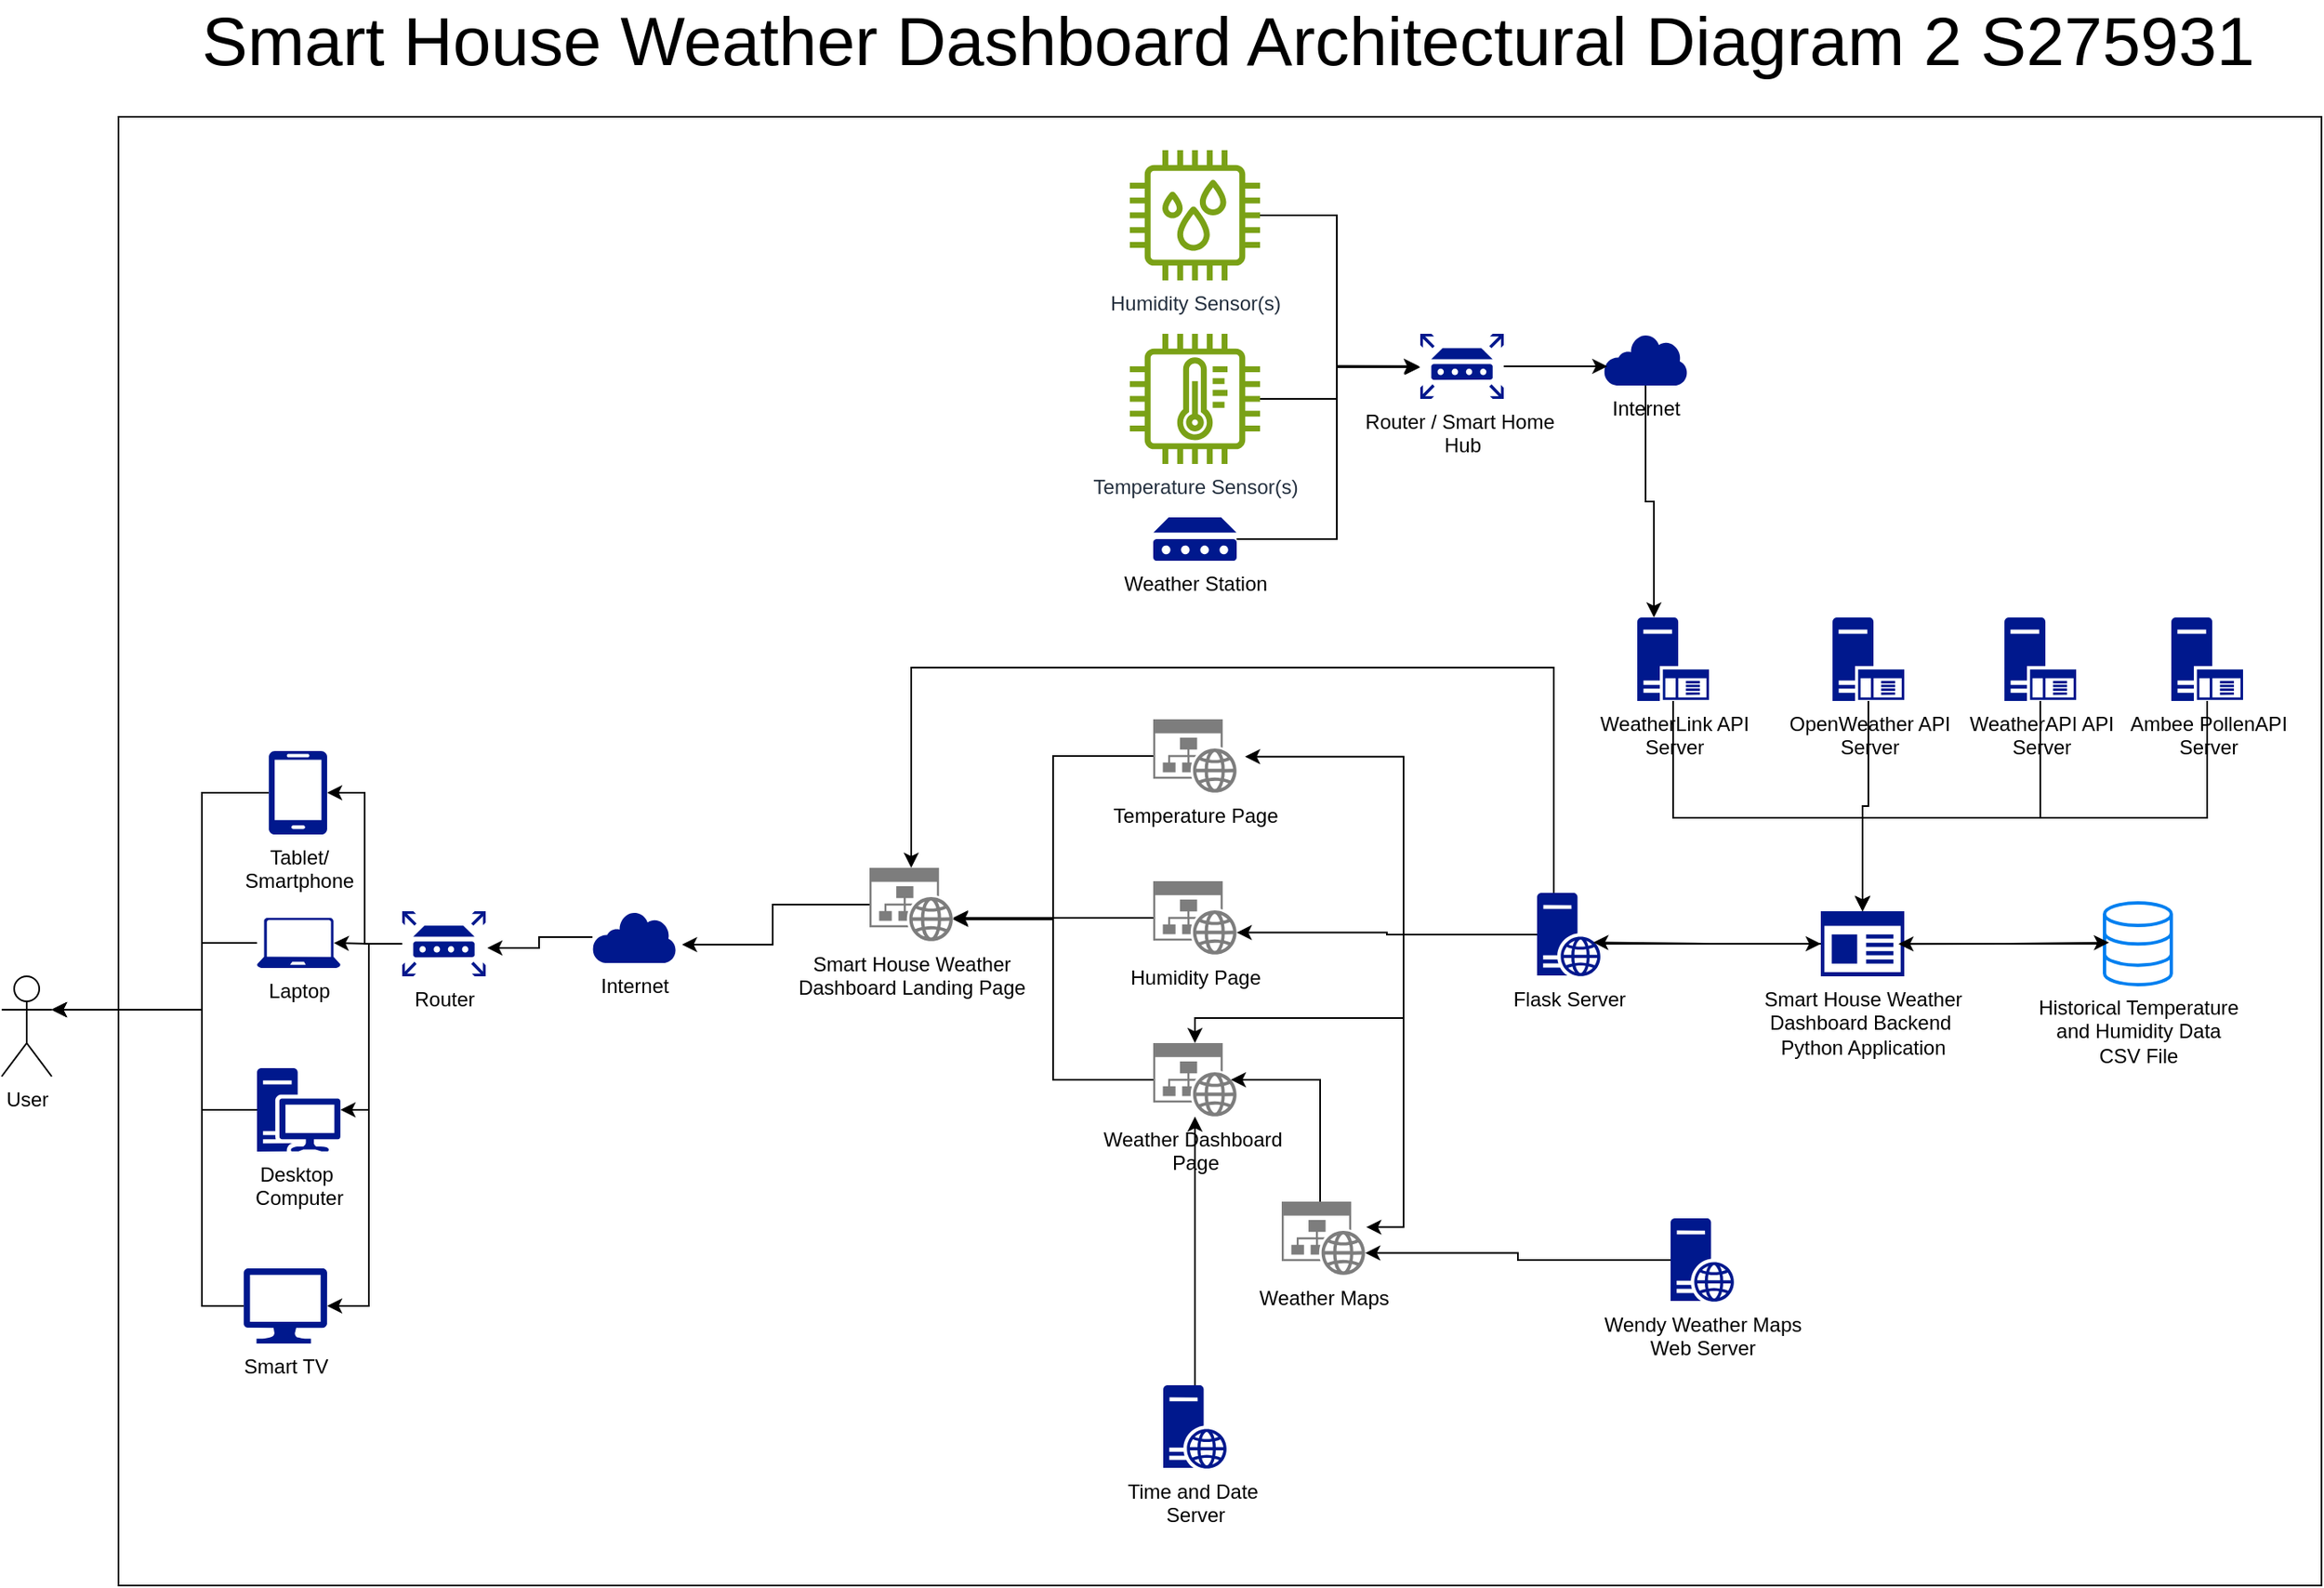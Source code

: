 <mxfile version="26.0.7">
  <diagram name="Page-1" id="_Xoi6zamnw9QiFEGak09">
    <mxGraphModel dx="1744" dy="2345" grid="1" gridSize="10" guides="1" tooltips="1" connect="1" arrows="1" fold="1" page="1" pageScale="1" pageWidth="827" pageHeight="1169" math="0" shadow="0">
      <root>
        <mxCell id="0" />
        <mxCell id="1" parent="0" />
        <mxCell id="aUqoTs66XzENocyxt4pz-77" value="" style="rounded=0;whiteSpace=wrap;html=1;fillColor=none;" parent="1" vertex="1">
          <mxGeometry x="130" y="-150" width="1320" height="880" as="geometry" />
        </mxCell>
        <mxCell id="aUqoTs66XzENocyxt4pz-1" value="&lt;font style=&quot;font-size: 41px;&quot;&gt;Smart House Weather Dashboard Architectural Diagram 2 S275931&lt;/font&gt;" style="text;html=1;align=center;verticalAlign=middle;whiteSpace=wrap;rounded=0;" parent="1" vertex="1">
          <mxGeometry x="140" y="-210" width="1310" height="30" as="geometry" />
        </mxCell>
        <mxCell id="aUqoTs66XzENocyxt4pz-2" value="User" style="shape=umlActor;verticalLabelPosition=bottom;verticalAlign=top;html=1;outlineConnect=0;" parent="1" vertex="1">
          <mxGeometry x="60" y="365" width="30" height="60" as="geometry" />
        </mxCell>
        <mxCell id="aUqoTs66XzENocyxt4pz-3" value="Smart House Weather&lt;div&gt;Dashboard Landing Page&lt;/div&gt;" style="sketch=0;aspect=fixed;pointerEvents=1;shadow=0;dashed=0;html=1;strokeColor=none;labelPosition=center;verticalLabelPosition=bottom;verticalAlign=top;align=center;shape=mxgraph.mscae.enterprise.website_generic;fillColor=#7D7D7D;" parent="1" vertex="1">
          <mxGeometry x="580" y="300" width="50" height="44" as="geometry" />
        </mxCell>
        <mxCell id="aUqoTs66XzENocyxt4pz-4" value="Tablet/&lt;div&gt;Smartphone&lt;/div&gt;" style="sketch=0;aspect=fixed;pointerEvents=1;shadow=0;dashed=0;html=1;strokeColor=none;labelPosition=center;verticalLabelPosition=bottom;verticalAlign=top;align=center;fillColor=#00188D;shape=mxgraph.azure.mobile" parent="1" vertex="1">
          <mxGeometry x="220" y="230" width="35" height="50" as="geometry" />
        </mxCell>
        <mxCell id="aUqoTs66XzENocyxt4pz-5" value="Laptop" style="sketch=0;aspect=fixed;pointerEvents=1;shadow=0;dashed=0;html=1;strokeColor=none;labelPosition=center;verticalLabelPosition=bottom;verticalAlign=top;align=center;fillColor=#00188D;shape=mxgraph.azure.laptop" parent="1" vertex="1">
          <mxGeometry x="213" y="330" width="50" height="30" as="geometry" />
        </mxCell>
        <mxCell id="aUqoTs66XzENocyxt4pz-57" style="edgeStyle=orthogonalEdgeStyle;rounded=0;orthogonalLoop=1;jettySize=auto;html=1;entryX=1;entryY=0.333;entryDx=0;entryDy=0;entryPerimeter=0;" parent="1" source="aUqoTs66XzENocyxt4pz-6" target="aUqoTs66XzENocyxt4pz-2" edge="1">
          <mxGeometry relative="1" as="geometry">
            <mxPoint x="90" y="390" as="targetPoint" />
            <Array as="points">
              <mxPoint x="180" y="445" />
              <mxPoint x="180" y="385" />
            </Array>
          </mxGeometry>
        </mxCell>
        <mxCell id="aUqoTs66XzENocyxt4pz-6" value="Desktop&amp;nbsp;&lt;div&gt;Computer&lt;/div&gt;" style="sketch=0;aspect=fixed;pointerEvents=1;shadow=0;dashed=0;html=1;strokeColor=none;labelPosition=center;verticalLabelPosition=bottom;verticalAlign=top;align=center;fillColor=#00188D;shape=mxgraph.mscae.enterprise.workstation_client" parent="1" vertex="1">
          <mxGeometry x="213" y="420" width="50" height="50" as="geometry" />
        </mxCell>
        <mxCell id="aUqoTs66XzENocyxt4pz-7" value="Router" style="sketch=0;aspect=fixed;pointerEvents=1;shadow=0;dashed=0;html=1;strokeColor=none;labelPosition=center;verticalLabelPosition=bottom;verticalAlign=top;align=center;fillColor=#00188D;shape=mxgraph.mscae.enterprise.router" parent="1" vertex="1">
          <mxGeometry x="300" y="326" width="50" height="39" as="geometry" />
        </mxCell>
        <mxCell id="aUqoTs66XzENocyxt4pz-8" value="Internet" style="sketch=0;aspect=fixed;pointerEvents=1;shadow=0;dashed=0;html=1;strokeColor=none;labelPosition=center;verticalLabelPosition=bottom;verticalAlign=top;align=center;fillColor=#00188D;shape=mxgraph.mscae.enterprise.internet" parent="1" vertex="1">
          <mxGeometry x="414" y="326" width="50" height="31" as="geometry" />
        </mxCell>
        <mxCell id="aUqoTs66XzENocyxt4pz-9" value="Temperature Page" style="sketch=0;aspect=fixed;pointerEvents=1;shadow=0;dashed=0;html=1;strokeColor=none;labelPosition=center;verticalLabelPosition=bottom;verticalAlign=top;align=center;shape=mxgraph.mscae.enterprise.website_generic;fillColor=#7D7D7D;" parent="1" vertex="1">
          <mxGeometry x="750" y="211" width="50" height="44" as="geometry" />
        </mxCell>
        <mxCell id="aUqoTs66XzENocyxt4pz-14" style="edgeStyle=orthogonalEdgeStyle;rounded=0;orthogonalLoop=1;jettySize=auto;html=1;" parent="1" source="aUqoTs66XzENocyxt4pz-10" edge="1">
          <mxGeometry relative="1" as="geometry">
            <mxPoint x="630" y="330" as="targetPoint" />
          </mxGeometry>
        </mxCell>
        <mxCell id="aUqoTs66XzENocyxt4pz-10" value="Humidity Page" style="sketch=0;aspect=fixed;pointerEvents=1;shadow=0;dashed=0;html=1;strokeColor=none;labelPosition=center;verticalLabelPosition=bottom;verticalAlign=top;align=center;shape=mxgraph.mscae.enterprise.website_generic;fillColor=#7D7D7D;" parent="1" vertex="1">
          <mxGeometry x="750" y="308" width="50" height="44" as="geometry" />
        </mxCell>
        <mxCell id="aUqoTs66XzENocyxt4pz-11" value="Weather Dashboard&amp;nbsp;&lt;br&gt;&lt;div&gt;&lt;span style=&quot;color: rgba(0, 0, 0, 0); font-family: monospace; font-size: 0px; text-align: start; background-color: transparent;&quot;&gt;%3CmxGraphModel%3E%3Croot%3E%3CmxCell%20id%3D%220%22%2F%3E%3CmxCell%20id%3D%221%22%20parent%3D%220%22%2F%3E%3CmxCell%20id%3D%222%22%20value%3D%22Humidity%20Page%22%20style%3D%22sketch%3D0%3Baspect%3Dfixed%3BpointerEvents%3D1%3Bshadow%3D0%3Bdashed%3D0%3Bhtml%3D1%3BstrokeColor%3Dnone%3BlabelPosition%3Dcenter%3BverticalLabelPosition%3Dbottom%3BverticalAlign%3Dtop%3Balign%3Dcenter%3Bshape%3Dmxgraph.mscae.enterprise.website_generic%3BfillColor%3D%237D7D7D%3B%22%20vertex%3D%221%22%20parent%3D%221%22%3E%3CmxGeometry%20x%3D%22720%22%20y%3D%22236%22%20width%3D%2250%22%20height%3D%2244%22%20as%3D%22geometry%22%2F%3E%3C%2FmxCell%3E%3C%2Froot%3E%3C%2FmxGraphModel%3E&lt;/span&gt;&lt;span style=&quot;color: rgba(0, 0, 0, 0); font-family: monospace; font-size: 0px; text-align: start; background-color: transparent;&quot;&gt;%3CmxGraphModel%3E%3Croot%3E%3CmxCell%20id%3D%220%22%2F%3E%3CmxCell%20id%3D%221%22%20parent%3D%220%22%2F%3E%3CmxCell%20id%3D%222%22%20value%3D%22Humidity%20Page%22%20style%3D%22sketch%3D0%3Baspect%3Dfixed%3BpointerEvents%3D1%3Bshadow%3D0%3Bdashed%3D0%3Bhtml%3D1%3BstrokeColor%3Dnone%3BlabelPosition%3Dcenter%3BverticalLabelPosition%3Dbottom%3BverticalAlign%3Dtop%3Balign%3Dcenter%3Bshape%3Dmxgraph.mscae.enterprise.website_generic%3BfillColor%3D%237D7D7D%3B%22%20vertex%3D%221%22%20parent%3D%221%22%3E%3CmxGeometry%20x%3D%22720%22%20y%3D%22236%22%20width%3D%2250%22%20height%3D%2244%22%20as%3D%22geometry%22%2F%3E%3C%2FmxCell%3E%3C%2Froot%3E%3C%2FmxGraphModel%3E&lt;/span&gt;&lt;span style=&quot;background-color: transparent; color: light-dark(rgb(0, 0, 0), rgb(255, 255, 255));&quot;&gt;Page&lt;/span&gt;&lt;/div&gt;" style="sketch=0;aspect=fixed;pointerEvents=1;shadow=0;dashed=0;html=1;strokeColor=none;labelPosition=center;verticalLabelPosition=bottom;verticalAlign=top;align=center;shape=mxgraph.mscae.enterprise.website_generic;fillColor=#7D7D7D;" parent="1" vertex="1">
          <mxGeometry x="750" y="405" width="50" height="44" as="geometry" />
        </mxCell>
        <mxCell id="aUqoTs66XzENocyxt4pz-12" value="Weather Maps" style="sketch=0;aspect=fixed;pointerEvents=1;shadow=0;dashed=0;html=1;strokeColor=none;labelPosition=center;verticalLabelPosition=bottom;verticalAlign=top;align=center;shape=mxgraph.mscae.enterprise.website_generic;fillColor=#7D7D7D;" parent="1" vertex="1">
          <mxGeometry x="827" y="500" width="50" height="44" as="geometry" />
        </mxCell>
        <mxCell id="aUqoTs66XzENocyxt4pz-13" style="edgeStyle=orthogonalEdgeStyle;rounded=0;orthogonalLoop=1;jettySize=auto;html=1;entryX=1;entryY=0.7;entryDx=0;entryDy=0;entryPerimeter=0;" parent="1" source="aUqoTs66XzENocyxt4pz-9" target="aUqoTs66XzENocyxt4pz-3" edge="1">
          <mxGeometry relative="1" as="geometry" />
        </mxCell>
        <mxCell id="aUqoTs66XzENocyxt4pz-15" style="edgeStyle=orthogonalEdgeStyle;rounded=0;orthogonalLoop=1;jettySize=auto;html=1;entryX=1;entryY=0.7;entryDx=0;entryDy=0;entryPerimeter=0;" parent="1" source="aUqoTs66XzENocyxt4pz-11" target="aUqoTs66XzENocyxt4pz-3" edge="1">
          <mxGeometry relative="1" as="geometry" />
        </mxCell>
        <mxCell id="aUqoTs66XzENocyxt4pz-17" style="edgeStyle=orthogonalEdgeStyle;rounded=0;orthogonalLoop=1;jettySize=auto;html=1;entryX=0.93;entryY=0.5;entryDx=0;entryDy=0;entryPerimeter=0;" parent="1" source="aUqoTs66XzENocyxt4pz-12" target="aUqoTs66XzENocyxt4pz-11" edge="1">
          <mxGeometry relative="1" as="geometry">
            <Array as="points">
              <mxPoint x="850" y="427" />
            </Array>
          </mxGeometry>
        </mxCell>
        <mxCell id="aUqoTs66XzENocyxt4pz-18" value="Flask Server" style="sketch=0;aspect=fixed;pointerEvents=1;shadow=0;dashed=0;html=1;strokeColor=none;labelPosition=center;verticalLabelPosition=bottom;verticalAlign=top;align=center;fillColor=#00188D;shape=mxgraph.mscae.enterprise.web_server" parent="1" vertex="1">
          <mxGeometry x="980" y="315" width="38" height="50" as="geometry" />
        </mxCell>
        <mxCell id="aUqoTs66XzENocyxt4pz-19" style="edgeStyle=orthogonalEdgeStyle;rounded=0;orthogonalLoop=1;jettySize=auto;html=1;entryX=1.1;entryY=0.508;entryDx=0;entryDy=0;entryPerimeter=0;" parent="1" source="aUqoTs66XzENocyxt4pz-18" target="aUqoTs66XzENocyxt4pz-9" edge="1">
          <mxGeometry relative="1" as="geometry">
            <Array as="points">
              <mxPoint x="900" y="340" />
              <mxPoint x="900" y="233" />
            </Array>
          </mxGeometry>
        </mxCell>
        <mxCell id="aUqoTs66XzENocyxt4pz-20" style="edgeStyle=orthogonalEdgeStyle;rounded=0;orthogonalLoop=1;jettySize=auto;html=1;entryX=1;entryY=0.7;entryDx=0;entryDy=0;entryPerimeter=0;" parent="1" source="aUqoTs66XzENocyxt4pz-18" target="aUqoTs66XzENocyxt4pz-10" edge="1">
          <mxGeometry relative="1" as="geometry" />
        </mxCell>
        <mxCell id="aUqoTs66XzENocyxt4pz-21" style="edgeStyle=orthogonalEdgeStyle;rounded=0;orthogonalLoop=1;jettySize=auto;html=1;entryX=0.5;entryY=0;entryDx=0;entryDy=0;entryPerimeter=0;" parent="1" source="aUqoTs66XzENocyxt4pz-18" target="aUqoTs66XzENocyxt4pz-11" edge="1">
          <mxGeometry relative="1" as="geometry">
            <Array as="points">
              <mxPoint x="900" y="340" />
              <mxPoint x="900" y="390" />
              <mxPoint x="775" y="390" />
            </Array>
          </mxGeometry>
        </mxCell>
        <mxCell id="aUqoTs66XzENocyxt4pz-22" style="edgeStyle=orthogonalEdgeStyle;rounded=0;orthogonalLoop=1;jettySize=auto;html=1;entryX=0.5;entryY=0;entryDx=0;entryDy=0;entryPerimeter=0;" parent="1" source="aUqoTs66XzENocyxt4pz-18" target="aUqoTs66XzENocyxt4pz-3" edge="1">
          <mxGeometry relative="1" as="geometry">
            <Array as="points">
              <mxPoint x="990" y="180" />
              <mxPoint x="605" y="180" />
            </Array>
          </mxGeometry>
        </mxCell>
        <mxCell id="aUqoTs66XzENocyxt4pz-23" style="edgeStyle=orthogonalEdgeStyle;rounded=0;orthogonalLoop=1;jettySize=auto;html=1;entryX=1.013;entryY=0.348;entryDx=0;entryDy=0;entryPerimeter=0;" parent="1" source="aUqoTs66XzENocyxt4pz-18" target="aUqoTs66XzENocyxt4pz-12" edge="1">
          <mxGeometry relative="1" as="geometry">
            <Array as="points">
              <mxPoint x="900" y="340" />
              <mxPoint x="900" y="515" />
            </Array>
          </mxGeometry>
        </mxCell>
        <mxCell id="aUqoTs66XzENocyxt4pz-24" value="Smart House Weather&lt;div&gt;Dashboard Backend&amp;nbsp;&lt;/div&gt;&lt;div&gt;Python Application&lt;/div&gt;" style="sketch=0;aspect=fixed;pointerEvents=1;shadow=0;dashed=0;html=1;strokeColor=none;labelPosition=center;verticalLabelPosition=bottom;verticalAlign=top;align=center;fillColor=#00188D;shape=mxgraph.mscae.enterprise.app_generic" parent="1" vertex="1">
          <mxGeometry x="1150" y="326" width="50" height="39" as="geometry" />
        </mxCell>
        <mxCell id="aUqoTs66XzENocyxt4pz-25" style="edgeStyle=orthogonalEdgeStyle;rounded=0;orthogonalLoop=1;jettySize=auto;html=1;entryX=0.886;entryY=0.593;entryDx=0;entryDy=0;entryPerimeter=0;" parent="1" source="aUqoTs66XzENocyxt4pz-24" target="aUqoTs66XzENocyxt4pz-18" edge="1">
          <mxGeometry relative="1" as="geometry" />
        </mxCell>
        <mxCell id="aUqoTs66XzENocyxt4pz-26" style="edgeStyle=orthogonalEdgeStyle;rounded=0;orthogonalLoop=1;jettySize=auto;html=1;entryX=0;entryY=0.5;entryDx=0;entryDy=0;entryPerimeter=0;" parent="1" source="aUqoTs66XzENocyxt4pz-18" target="aUqoTs66XzENocyxt4pz-24" edge="1">
          <mxGeometry relative="1" as="geometry">
            <Array as="points">
              <mxPoint x="1084" y="346" />
            </Array>
          </mxGeometry>
        </mxCell>
        <mxCell id="aUqoTs66XzENocyxt4pz-27" value="WeatherLink API&lt;div&gt;Server&lt;/div&gt;" style="sketch=0;aspect=fixed;pointerEvents=1;shadow=0;dashed=0;html=1;strokeColor=none;labelPosition=center;verticalLabelPosition=bottom;verticalAlign=top;align=center;fillColor=#00188D;shape=mxgraph.mscae.enterprise.application_server" parent="1" vertex="1">
          <mxGeometry x="1040" y="150" width="43" height="50" as="geometry" />
        </mxCell>
        <mxCell id="aUqoTs66XzENocyxt4pz-28" value="OpenWeather API&lt;div&gt;Server&lt;/div&gt;" style="sketch=0;aspect=fixed;pointerEvents=1;shadow=0;dashed=0;html=1;strokeColor=none;labelPosition=center;verticalLabelPosition=bottom;verticalAlign=top;align=center;fillColor=#00188D;shape=mxgraph.mscae.enterprise.application_server" parent="1" vertex="1">
          <mxGeometry x="1157" y="150" width="43" height="50" as="geometry" />
        </mxCell>
        <mxCell id="aUqoTs66XzENocyxt4pz-29" value="WeatherAPI API&lt;div&gt;Server&lt;/div&gt;" style="sketch=0;aspect=fixed;pointerEvents=1;shadow=0;dashed=0;html=1;strokeColor=none;labelPosition=center;verticalLabelPosition=bottom;verticalAlign=top;align=center;fillColor=#00188D;shape=mxgraph.mscae.enterprise.application_server" parent="1" vertex="1">
          <mxGeometry x="1260" y="150" width="43" height="50" as="geometry" />
        </mxCell>
        <mxCell id="aUqoTs66XzENocyxt4pz-30" value="Ambee PollenAPI&lt;div&gt;Server&lt;/div&gt;" style="sketch=0;aspect=fixed;pointerEvents=1;shadow=0;dashed=0;html=1;strokeColor=none;labelPosition=center;verticalLabelPosition=bottom;verticalAlign=top;align=center;fillColor=#00188D;shape=mxgraph.mscae.enterprise.application_server" parent="1" vertex="1">
          <mxGeometry x="1360" y="150" width="43" height="50" as="geometry" />
        </mxCell>
        <mxCell id="aUqoTs66XzENocyxt4pz-37" style="edgeStyle=orthogonalEdgeStyle;rounded=0;orthogonalLoop=1;jettySize=auto;html=1;entryX=0.5;entryY=0;entryDx=0;entryDy=0;entryPerimeter=0;" parent="1" source="aUqoTs66XzENocyxt4pz-27" target="aUqoTs66XzENocyxt4pz-24" edge="1">
          <mxGeometry relative="1" as="geometry">
            <Array as="points">
              <mxPoint x="1062" y="270" />
              <mxPoint x="1175" y="270" />
            </Array>
          </mxGeometry>
        </mxCell>
        <mxCell id="aUqoTs66XzENocyxt4pz-38" style="edgeStyle=orthogonalEdgeStyle;rounded=0;orthogonalLoop=1;jettySize=auto;html=1;entryX=0.5;entryY=0;entryDx=0;entryDy=0;entryPerimeter=0;" parent="1" source="aUqoTs66XzENocyxt4pz-28" target="aUqoTs66XzENocyxt4pz-24" edge="1">
          <mxGeometry relative="1" as="geometry" />
        </mxCell>
        <mxCell id="aUqoTs66XzENocyxt4pz-39" style="edgeStyle=orthogonalEdgeStyle;rounded=0;orthogonalLoop=1;jettySize=auto;html=1;entryX=0.5;entryY=0;entryDx=0;entryDy=0;entryPerimeter=0;" parent="1" source="aUqoTs66XzENocyxt4pz-29" target="aUqoTs66XzENocyxt4pz-24" edge="1">
          <mxGeometry relative="1" as="geometry">
            <Array as="points">
              <mxPoint x="1282" y="270" />
              <mxPoint x="1175" y="270" />
            </Array>
          </mxGeometry>
        </mxCell>
        <mxCell id="aUqoTs66XzENocyxt4pz-40" style="edgeStyle=orthogonalEdgeStyle;rounded=0;orthogonalLoop=1;jettySize=auto;html=1;entryX=0.5;entryY=0;entryDx=0;entryDy=0;entryPerimeter=0;" parent="1" source="aUqoTs66XzENocyxt4pz-30" target="aUqoTs66XzENocyxt4pz-24" edge="1">
          <mxGeometry relative="1" as="geometry">
            <Array as="points">
              <mxPoint x="1382" y="270" />
              <mxPoint x="1175" y="270" />
            </Array>
          </mxGeometry>
        </mxCell>
        <mxCell id="aUqoTs66XzENocyxt4pz-41" value="Wendy Weather Maps&lt;div&gt;Web Server&lt;/div&gt;" style="sketch=0;aspect=fixed;pointerEvents=1;shadow=0;dashed=0;html=1;strokeColor=none;labelPosition=center;verticalLabelPosition=bottom;verticalAlign=top;align=center;fillColor=#00188D;shape=mxgraph.mscae.enterprise.web_server" parent="1" vertex="1">
          <mxGeometry x="1060" y="510" width="38" height="50" as="geometry" />
        </mxCell>
        <mxCell id="aUqoTs66XzENocyxt4pz-45" style="edgeStyle=orthogonalEdgeStyle;rounded=0;orthogonalLoop=1;jettySize=auto;html=1;" parent="1" source="aUqoTs66XzENocyxt4pz-44" target="aUqoTs66XzENocyxt4pz-11" edge="1">
          <mxGeometry relative="1" as="geometry" />
        </mxCell>
        <mxCell id="aUqoTs66XzENocyxt4pz-44" value="Time and Date&amp;nbsp;&lt;div&gt;Server&lt;/div&gt;" style="sketch=0;aspect=fixed;pointerEvents=1;shadow=0;dashed=0;html=1;strokeColor=none;labelPosition=center;verticalLabelPosition=bottom;verticalAlign=top;align=center;fillColor=#00188D;shape=mxgraph.mscae.enterprise.web_server" parent="1" vertex="1">
          <mxGeometry x="756" y="610" width="38" height="50" as="geometry" />
        </mxCell>
        <mxCell id="aUqoTs66XzENocyxt4pz-46" style="edgeStyle=orthogonalEdgeStyle;rounded=0;orthogonalLoop=1;jettySize=auto;html=1;entryX=1.073;entryY=0.645;entryDx=0;entryDy=0;entryPerimeter=0;" parent="1" source="aUqoTs66XzENocyxt4pz-3" target="aUqoTs66XzENocyxt4pz-8" edge="1">
          <mxGeometry relative="1" as="geometry" />
        </mxCell>
        <mxCell id="aUqoTs66XzENocyxt4pz-47" style="edgeStyle=orthogonalEdgeStyle;rounded=0;orthogonalLoop=1;jettySize=auto;html=1;entryX=1.02;entryY=0.564;entryDx=0;entryDy=0;entryPerimeter=0;" parent="1" source="aUqoTs66XzENocyxt4pz-8" target="aUqoTs66XzENocyxt4pz-7" edge="1">
          <mxGeometry relative="1" as="geometry" />
        </mxCell>
        <mxCell id="aUqoTs66XzENocyxt4pz-48" style="edgeStyle=orthogonalEdgeStyle;rounded=0;orthogonalLoop=1;jettySize=auto;html=1;entryX=1;entryY=0.5;entryDx=0;entryDy=0;entryPerimeter=0;" parent="1" source="aUqoTs66XzENocyxt4pz-7" target="aUqoTs66XzENocyxt4pz-4" edge="1">
          <mxGeometry relative="1" as="geometry" />
        </mxCell>
        <mxCell id="aUqoTs66XzENocyxt4pz-49" style="edgeStyle=orthogonalEdgeStyle;rounded=0;orthogonalLoop=1;jettySize=auto;html=1;entryX=0.92;entryY=0.5;entryDx=0;entryDy=0;entryPerimeter=0;" parent="1" source="aUqoTs66XzENocyxt4pz-7" target="aUqoTs66XzENocyxt4pz-5" edge="1">
          <mxGeometry relative="1" as="geometry" />
        </mxCell>
        <mxCell id="aUqoTs66XzENocyxt4pz-50" style="edgeStyle=orthogonalEdgeStyle;rounded=0;orthogonalLoop=1;jettySize=auto;html=1;entryX=1;entryY=0.5;entryDx=0;entryDy=0;entryPerimeter=0;" parent="1" source="aUqoTs66XzENocyxt4pz-7" target="aUqoTs66XzENocyxt4pz-6" edge="1">
          <mxGeometry relative="1" as="geometry">
            <Array as="points">
              <mxPoint x="280" y="346" />
              <mxPoint x="280" y="445" />
            </Array>
          </mxGeometry>
        </mxCell>
        <mxCell id="aUqoTs66XzENocyxt4pz-51" style="edgeStyle=orthogonalEdgeStyle;rounded=0;orthogonalLoop=1;jettySize=auto;html=1;entryX=1;entryY=0.7;entryDx=0;entryDy=0;entryPerimeter=0;" parent="1" source="aUqoTs66XzENocyxt4pz-41" target="aUqoTs66XzENocyxt4pz-12" edge="1">
          <mxGeometry relative="1" as="geometry" />
        </mxCell>
        <mxCell id="aUqoTs66XzENocyxt4pz-52" value="Smart TV" style="sketch=0;aspect=fixed;pointerEvents=1;shadow=0;dashed=0;html=1;strokeColor=none;labelPosition=center;verticalLabelPosition=bottom;verticalAlign=top;align=center;fillColor=#00188D;shape=mxgraph.azure.computer" parent="1" vertex="1">
          <mxGeometry x="205" y="540" width="50" height="45" as="geometry" />
        </mxCell>
        <mxCell id="aUqoTs66XzENocyxt4pz-53" style="edgeStyle=orthogonalEdgeStyle;rounded=0;orthogonalLoop=1;jettySize=auto;html=1;entryX=1;entryY=0.5;entryDx=0;entryDy=0;entryPerimeter=0;" parent="1" source="aUqoTs66XzENocyxt4pz-7" target="aUqoTs66XzENocyxt4pz-52" edge="1">
          <mxGeometry relative="1" as="geometry">
            <Array as="points">
              <mxPoint x="280" y="346" />
              <mxPoint x="280" y="563" />
            </Array>
          </mxGeometry>
        </mxCell>
        <mxCell id="aUqoTs66XzENocyxt4pz-54" style="edgeStyle=orthogonalEdgeStyle;rounded=0;orthogonalLoop=1;jettySize=auto;html=1;entryX=1;entryY=0.333;entryDx=0;entryDy=0;entryPerimeter=0;" parent="1" source="aUqoTs66XzENocyxt4pz-4" target="aUqoTs66XzENocyxt4pz-2" edge="1">
          <mxGeometry relative="1" as="geometry">
            <Array as="points">
              <mxPoint x="180" y="255" />
              <mxPoint x="180" y="385" />
            </Array>
          </mxGeometry>
        </mxCell>
        <mxCell id="aUqoTs66XzENocyxt4pz-56" style="edgeStyle=orthogonalEdgeStyle;rounded=0;orthogonalLoop=1;jettySize=auto;html=1;entryX=1;entryY=0.333;entryDx=0;entryDy=0;entryPerimeter=0;" parent="1" source="aUqoTs66XzENocyxt4pz-5" target="aUqoTs66XzENocyxt4pz-2" edge="1">
          <mxGeometry relative="1" as="geometry">
            <Array as="points">
              <mxPoint x="180" y="345" />
              <mxPoint x="180" y="385" />
            </Array>
          </mxGeometry>
        </mxCell>
        <mxCell id="aUqoTs66XzENocyxt4pz-58" style="edgeStyle=orthogonalEdgeStyle;rounded=0;orthogonalLoop=1;jettySize=auto;html=1;entryX=1;entryY=0.333;entryDx=0;entryDy=0;entryPerimeter=0;" parent="1" source="aUqoTs66XzENocyxt4pz-52" target="aUqoTs66XzENocyxt4pz-2" edge="1">
          <mxGeometry relative="1" as="geometry">
            <Array as="points">
              <mxPoint x="180" y="563" />
              <mxPoint x="180" y="385" />
            </Array>
          </mxGeometry>
        </mxCell>
        <mxCell id="aUqoTs66XzENocyxt4pz-59" value="Internet" style="sketch=0;aspect=fixed;pointerEvents=1;shadow=0;dashed=0;html=1;strokeColor=none;labelPosition=center;verticalLabelPosition=bottom;verticalAlign=top;align=center;fillColor=#00188D;shape=mxgraph.mscae.enterprise.internet" parent="1" vertex="1">
          <mxGeometry x="1020" y="-20" width="50" height="31" as="geometry" />
        </mxCell>
        <mxCell id="aUqoTs66XzENocyxt4pz-60" value="Router / Smart Home&amp;nbsp;&lt;div&gt;Hub&lt;/div&gt;" style="sketch=0;aspect=fixed;pointerEvents=1;shadow=0;dashed=0;html=1;strokeColor=none;labelPosition=center;verticalLabelPosition=bottom;verticalAlign=top;align=center;fillColor=#00188D;shape=mxgraph.mscae.enterprise.router" parent="1" vertex="1">
          <mxGeometry x="910" y="-20" width="50" height="39" as="geometry" />
        </mxCell>
        <mxCell id="aUqoTs66XzENocyxt4pz-64" value="Humidity Sensor(s)" style="sketch=0;outlineConnect=0;fontColor=#232F3E;gradientColor=none;fillColor=#7AA116;strokeColor=none;dashed=0;verticalLabelPosition=bottom;verticalAlign=top;align=center;html=1;fontSize=12;fontStyle=0;aspect=fixed;pointerEvents=1;shape=mxgraph.aws4.iot_thing_humidity_sensor;" parent="1" vertex="1">
          <mxGeometry x="736" y="-130" width="78" height="78" as="geometry" />
        </mxCell>
        <mxCell id="aUqoTs66XzENocyxt4pz-72" style="edgeStyle=orthogonalEdgeStyle;rounded=0;orthogonalLoop=1;jettySize=auto;html=1;" parent="1" source="aUqoTs66XzENocyxt4pz-65" edge="1">
          <mxGeometry relative="1" as="geometry">
            <mxPoint x="910" as="targetPoint" />
            <Array as="points">
              <mxPoint x="860" y="19" />
              <mxPoint x="860" />
            </Array>
          </mxGeometry>
        </mxCell>
        <mxCell id="aUqoTs66XzENocyxt4pz-65" value="Temperature Sensor(s)" style="sketch=0;outlineConnect=0;fontColor=#232F3E;gradientColor=none;fillColor=#7AA116;strokeColor=none;dashed=0;verticalLabelPosition=bottom;verticalAlign=top;align=center;html=1;fontSize=12;fontStyle=0;aspect=fixed;pointerEvents=1;shape=mxgraph.aws4.iot_thing_temperature_sensor;" parent="1" vertex="1">
          <mxGeometry x="736" y="-20" width="78" height="78" as="geometry" />
        </mxCell>
        <mxCell id="aUqoTs66XzENocyxt4pz-66" value="Weather Station" style="sketch=0;aspect=fixed;pointerEvents=1;shadow=0;dashed=0;html=1;strokeColor=none;labelPosition=center;verticalLabelPosition=bottom;verticalAlign=top;align=center;fillColor=#00188D;shape=mxgraph.mscae.enterprise.device" parent="1" vertex="1">
          <mxGeometry x="750" y="90" width="50" height="26" as="geometry" />
        </mxCell>
        <mxCell id="aUqoTs66XzENocyxt4pz-71" style="edgeStyle=orthogonalEdgeStyle;rounded=0;orthogonalLoop=1;jettySize=auto;html=1;entryX=-0.011;entryY=0.513;entryDx=0;entryDy=0;entryPerimeter=0;" parent="1" source="aUqoTs66XzENocyxt4pz-64" target="aUqoTs66XzENocyxt4pz-60" edge="1">
          <mxGeometry relative="1" as="geometry">
            <Array as="points">
              <mxPoint x="860" y="-91" />
              <mxPoint x="860" />
            </Array>
          </mxGeometry>
        </mxCell>
        <mxCell id="aUqoTs66XzENocyxt4pz-74" style="edgeStyle=orthogonalEdgeStyle;rounded=0;orthogonalLoop=1;jettySize=auto;html=1;entryX=-0.016;entryY=0.496;entryDx=0;entryDy=0;entryPerimeter=0;" parent="1" source="aUqoTs66XzENocyxt4pz-66" target="aUqoTs66XzENocyxt4pz-60" edge="1">
          <mxGeometry relative="1" as="geometry">
            <Array as="points">
              <mxPoint x="860" y="103" />
              <mxPoint x="860" y="-1" />
            </Array>
          </mxGeometry>
        </mxCell>
        <mxCell id="aUqoTs66XzENocyxt4pz-75" style="edgeStyle=orthogonalEdgeStyle;rounded=0;orthogonalLoop=1;jettySize=auto;html=1;entryX=0.042;entryY=0.631;entryDx=0;entryDy=0;entryPerimeter=0;" parent="1" source="aUqoTs66XzENocyxt4pz-60" target="aUqoTs66XzENocyxt4pz-59" edge="1">
          <mxGeometry relative="1" as="geometry" />
        </mxCell>
        <mxCell id="aUqoTs66XzENocyxt4pz-76" style="edgeStyle=orthogonalEdgeStyle;rounded=0;orthogonalLoop=1;jettySize=auto;html=1;entryX=0.233;entryY=0;entryDx=0;entryDy=0;entryPerimeter=0;" parent="1" source="aUqoTs66XzENocyxt4pz-59" target="aUqoTs66XzENocyxt4pz-27" edge="1">
          <mxGeometry relative="1" as="geometry" />
        </mxCell>
        <mxCell id="AwlQBgKWBagggtdOl2Sw-2" value="Historical Temperature&lt;div&gt;and Humidity Data&lt;div&gt;CSV File&lt;/div&gt;&lt;/div&gt;" style="html=1;verticalLabelPosition=bottom;align=center;labelBackgroundColor=#ffffff;verticalAlign=top;strokeWidth=2;strokeColor=#0080F0;shadow=0;dashed=0;shape=mxgraph.ios7.icons.data;" vertex="1" parent="1">
          <mxGeometry x="1320" y="321" width="40" height="49" as="geometry" />
        </mxCell>
        <mxCell id="AwlQBgKWBagggtdOl2Sw-3" style="edgeStyle=orthogonalEdgeStyle;rounded=0;orthogonalLoop=1;jettySize=auto;html=1;entryX=0.067;entryY=0.486;entryDx=0;entryDy=0;entryPerimeter=0;" edge="1" parent="1" source="aUqoTs66XzENocyxt4pz-24" target="AwlQBgKWBagggtdOl2Sw-2">
          <mxGeometry relative="1" as="geometry" />
        </mxCell>
        <mxCell id="AwlQBgKWBagggtdOl2Sw-4" style="edgeStyle=orthogonalEdgeStyle;rounded=0;orthogonalLoop=1;jettySize=auto;html=1;entryX=0.93;entryY=0.502;entryDx=0;entryDy=0;entryPerimeter=0;" edge="1" parent="1" source="AwlQBgKWBagggtdOl2Sw-2" target="aUqoTs66XzENocyxt4pz-24">
          <mxGeometry relative="1" as="geometry" />
        </mxCell>
      </root>
    </mxGraphModel>
  </diagram>
</mxfile>
